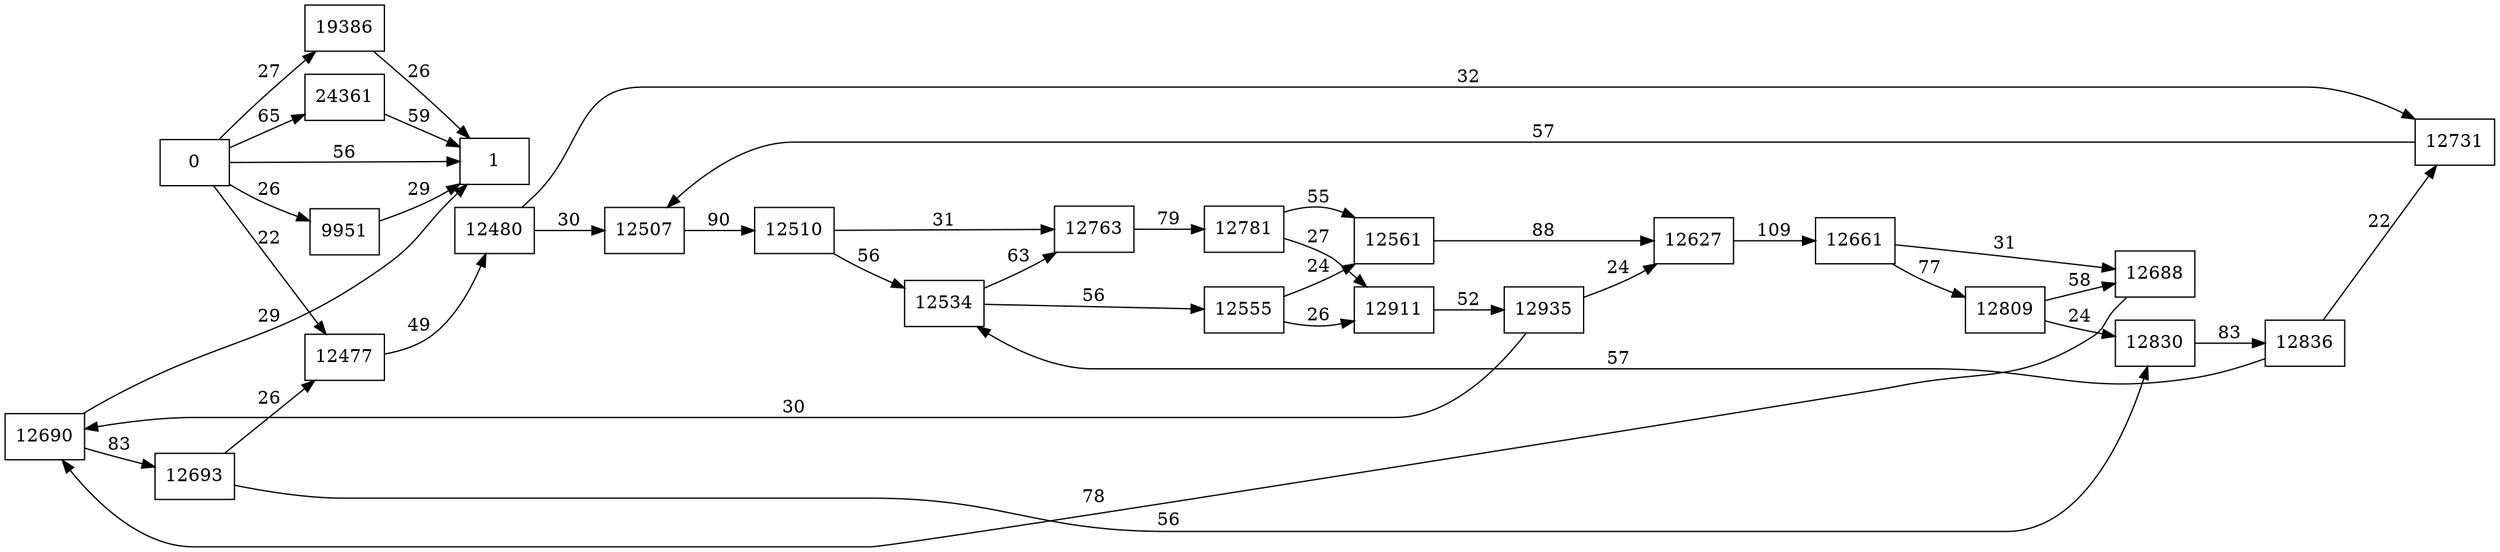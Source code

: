 digraph {
	graph [rankdir=LR]
	node [shape=rectangle]
	9951 -> 1 [label=29]
	12477 -> 12480 [label=49]
	12480 -> 12507 [label=30]
	12480 -> 12731 [label=32]
	12507 -> 12510 [label=90]
	12510 -> 12534 [label=56]
	12510 -> 12763 [label=31]
	12534 -> 12555 [label=56]
	12534 -> 12763 [label=63]
	12555 -> 12561 [label=24]
	12555 -> 12911 [label=26]
	12561 -> 12627 [label=88]
	12627 -> 12661 [label=109]
	12661 -> 12688 [label=31]
	12661 -> 12809 [label=77]
	12688 -> 12690 [label=78]
	12690 -> 12693 [label=83]
	12690 -> 1 [label=29]
	12693 -> 12477 [label=26]
	12693 -> 12830 [label=56]
	12731 -> 12507 [label=57]
	12763 -> 12781 [label=79]
	12781 -> 12561 [label=55]
	12781 -> 12911 [label=27]
	12809 -> 12688 [label=58]
	12809 -> 12830 [label=24]
	12830 -> 12836 [label=83]
	12836 -> 12731 [label=22]
	12836 -> 12534 [label=57]
	12911 -> 12935 [label=52]
	12935 -> 12627 [label=24]
	12935 -> 12690 [label=30]
	19386 -> 1 [label=26]
	24361 -> 1 [label=59]
	0 -> 1 [label=56]
	0 -> 9951 [label=26]
	0 -> 12477 [label=22]
	0 -> 19386 [label=27]
	0 -> 24361 [label=65]
}
